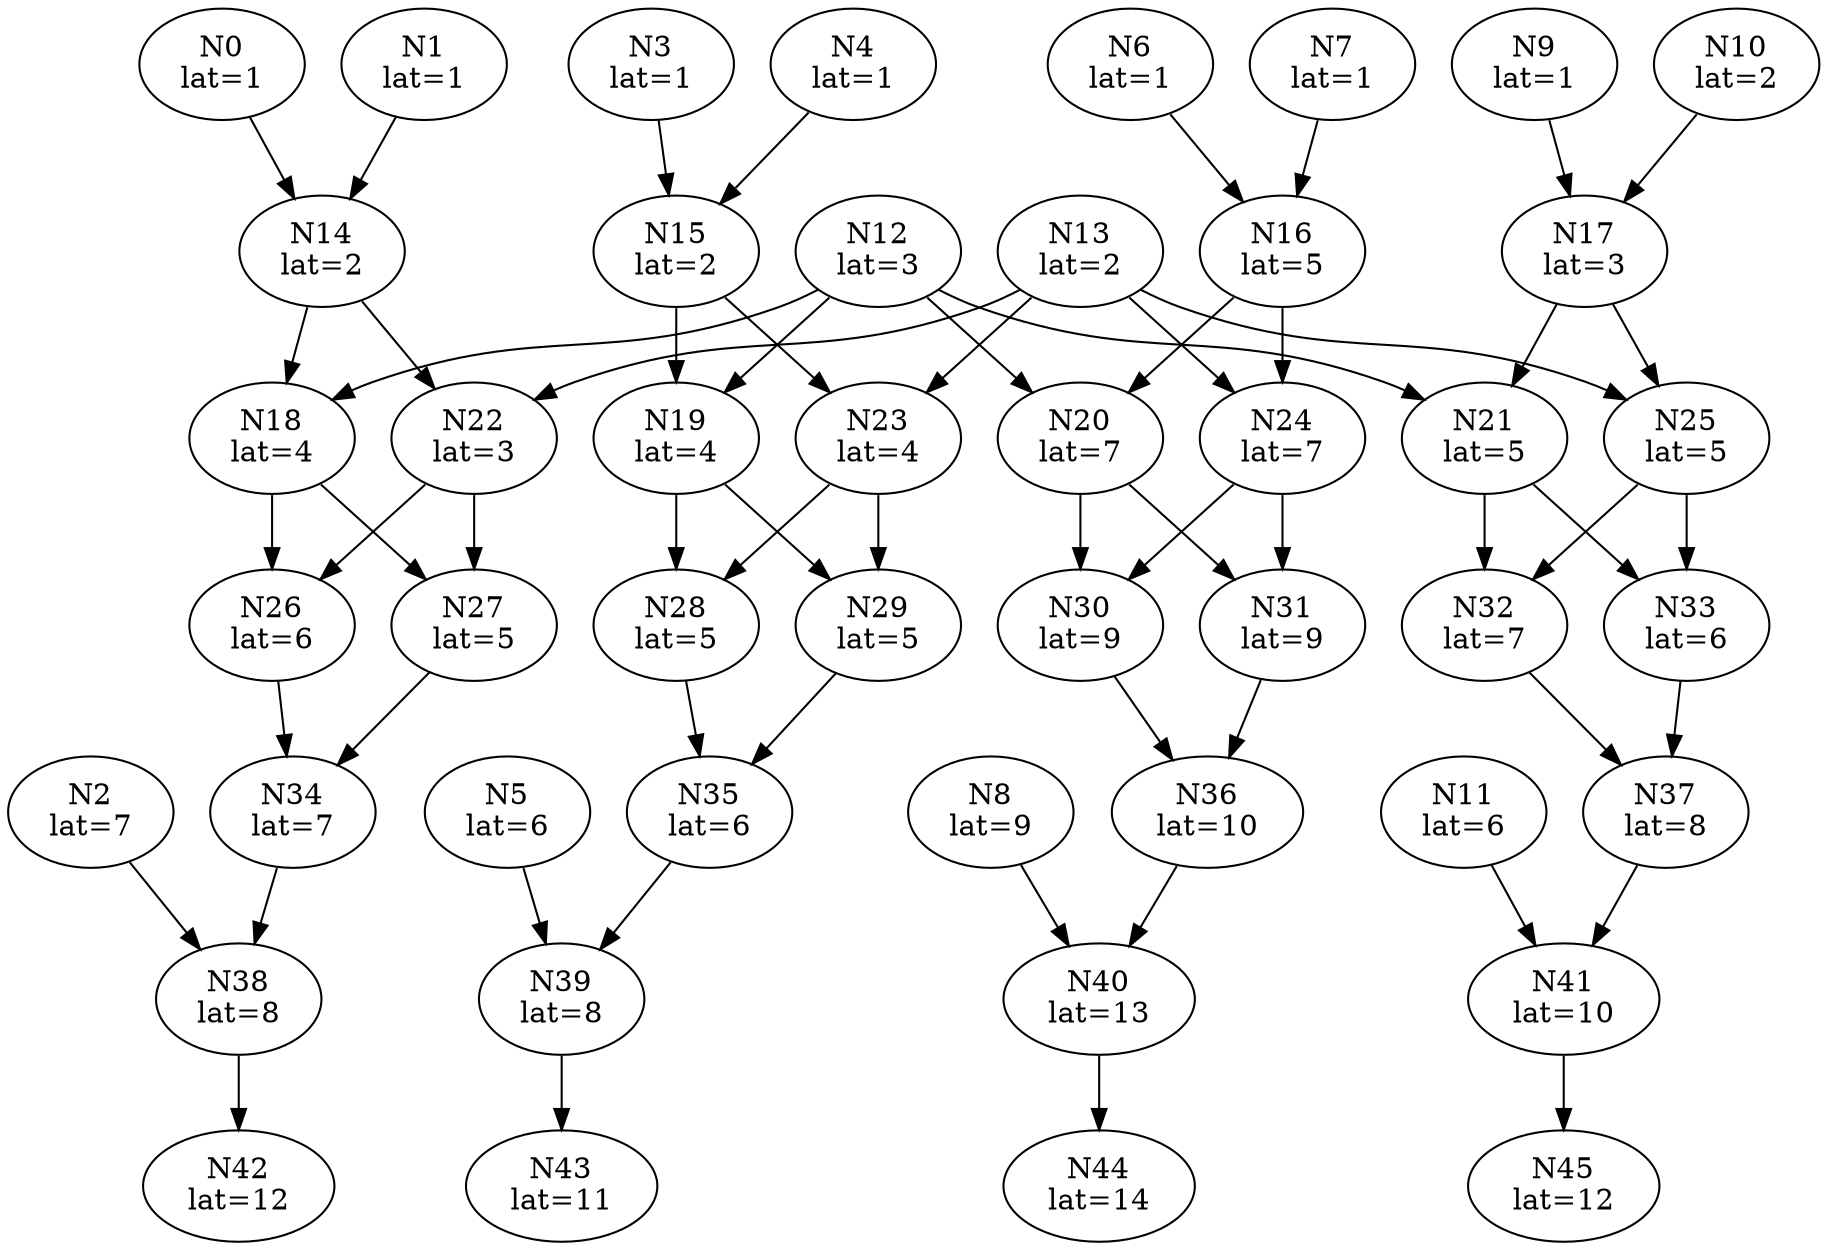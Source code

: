 Digraph G {
"N0"[label = "\N\nlat=1"];
"N1"[label = "\N\nlat=1"];
"N2"[label = "\N\nlat=7"];
"N3"[label = "\N\nlat=1"];
"N4"[label = "\N\nlat=1"];
"N5"[label = "\N\nlat=6"];
"N6"[label = "\N\nlat=1"];
"N7"[label = "\N\nlat=1"];
"N8"[label = "\N\nlat=9"];
"N9"[label = "\N\nlat=1"];
"N10"[label = "\N\nlat=2"];
"N11"[label = "\N\nlat=6"];
"N12"[label = "\N\nlat=3"];
"N13"[label = "\N\nlat=2"];
"N14"[label = "\N\nlat=2"];
"N0"->"N14";
"N1"->"N14";
"N15"[label = "\N\nlat=2"];
"N3"->"N15";
"N4"->"N15";
"N16"[label = "\N\nlat=5"];
"N6"->"N16";
"N7"->"N16";
"N17"[label = "\N\nlat=3"];
"N9"->"N17";
"N10"->"N17";
"N18"[label = "\N\nlat=4"];
"N12"->"N18";
"N14"->"N18";
"N19"[label = "\N\nlat=4"];
"N12"->"N19";
"N15"->"N19";
"N20"[label = "\N\nlat=7"];
"N12"->"N20";
"N16"->"N20";
"N21"[label = "\N\nlat=5"];
"N12"->"N21";
"N17"->"N21";
"N22"[label = "\N\nlat=3"];
"N13"->"N22";
"N14"->"N22";
"N23"[label = "\N\nlat=4"];
"N13"->"N23";
"N15"->"N23";
"N24"[label = "\N\nlat=7"];
"N13"->"N24";
"N16"->"N24";
"N25"[label = "\N\nlat=5"];
"N13"->"N25";
"N17"->"N25";
"N26"[label = "\N\nlat=6"];
"N18"->"N26";
"N22"->"N26";
"N27"[label = "\N\nlat=5"];
"N18"->"N27";
"N22"->"N27";
"N28"[label = "\N\nlat=5"];
"N19"->"N28";
"N23"->"N28";
"N29"[label = "\N\nlat=5"];
"N19"->"N29";
"N23"->"N29";
"N30"[label = "\N\nlat=9"];
"N20"->"N30";
"N24"->"N30";
"N31"[label = "\N\nlat=9"];
"N20"->"N31";
"N24"->"N31";
"N32"[label = "\N\nlat=7"];
"N21"->"N32";
"N25"->"N32";
"N33"[label = "\N\nlat=6"];
"N21"->"N33";
"N25"->"N33";
"N34"[label = "\N\nlat=7"];
"N26"->"N34";
"N27"->"N34";
"N35"[label = "\N\nlat=6"];
"N28"->"N35";
"N29"->"N35";
"N36"[label = "\N\nlat=10"];
"N30"->"N36";
"N31"->"N36";
"N37"[label = "\N\nlat=8"];
"N32"->"N37";
"N33"->"N37";
"N38"[label = "\N\nlat=8"];
"N2"->"N38";
"N34"->"N38";
"N39"[label = "\N\nlat=8"];
"N5"->"N39";
"N35"->"N39";
"N40"[label = "\N\nlat=13"];
"N8"->"N40";
"N36"->"N40";
"N41"[label = "\N\nlat=10"];
"N11"->"N41";
"N37"->"N41";
"N42"[label = "\N\nlat=12"];
"N38"->"N42";
"N43"[label = "\N\nlat=11"];
"N39"->"N43";
"N44"[label = "\N\nlat=14"];
"N40"->"N44";
"N45"[label = "\N\nlat=12"];
"N41"->"N45";
}
